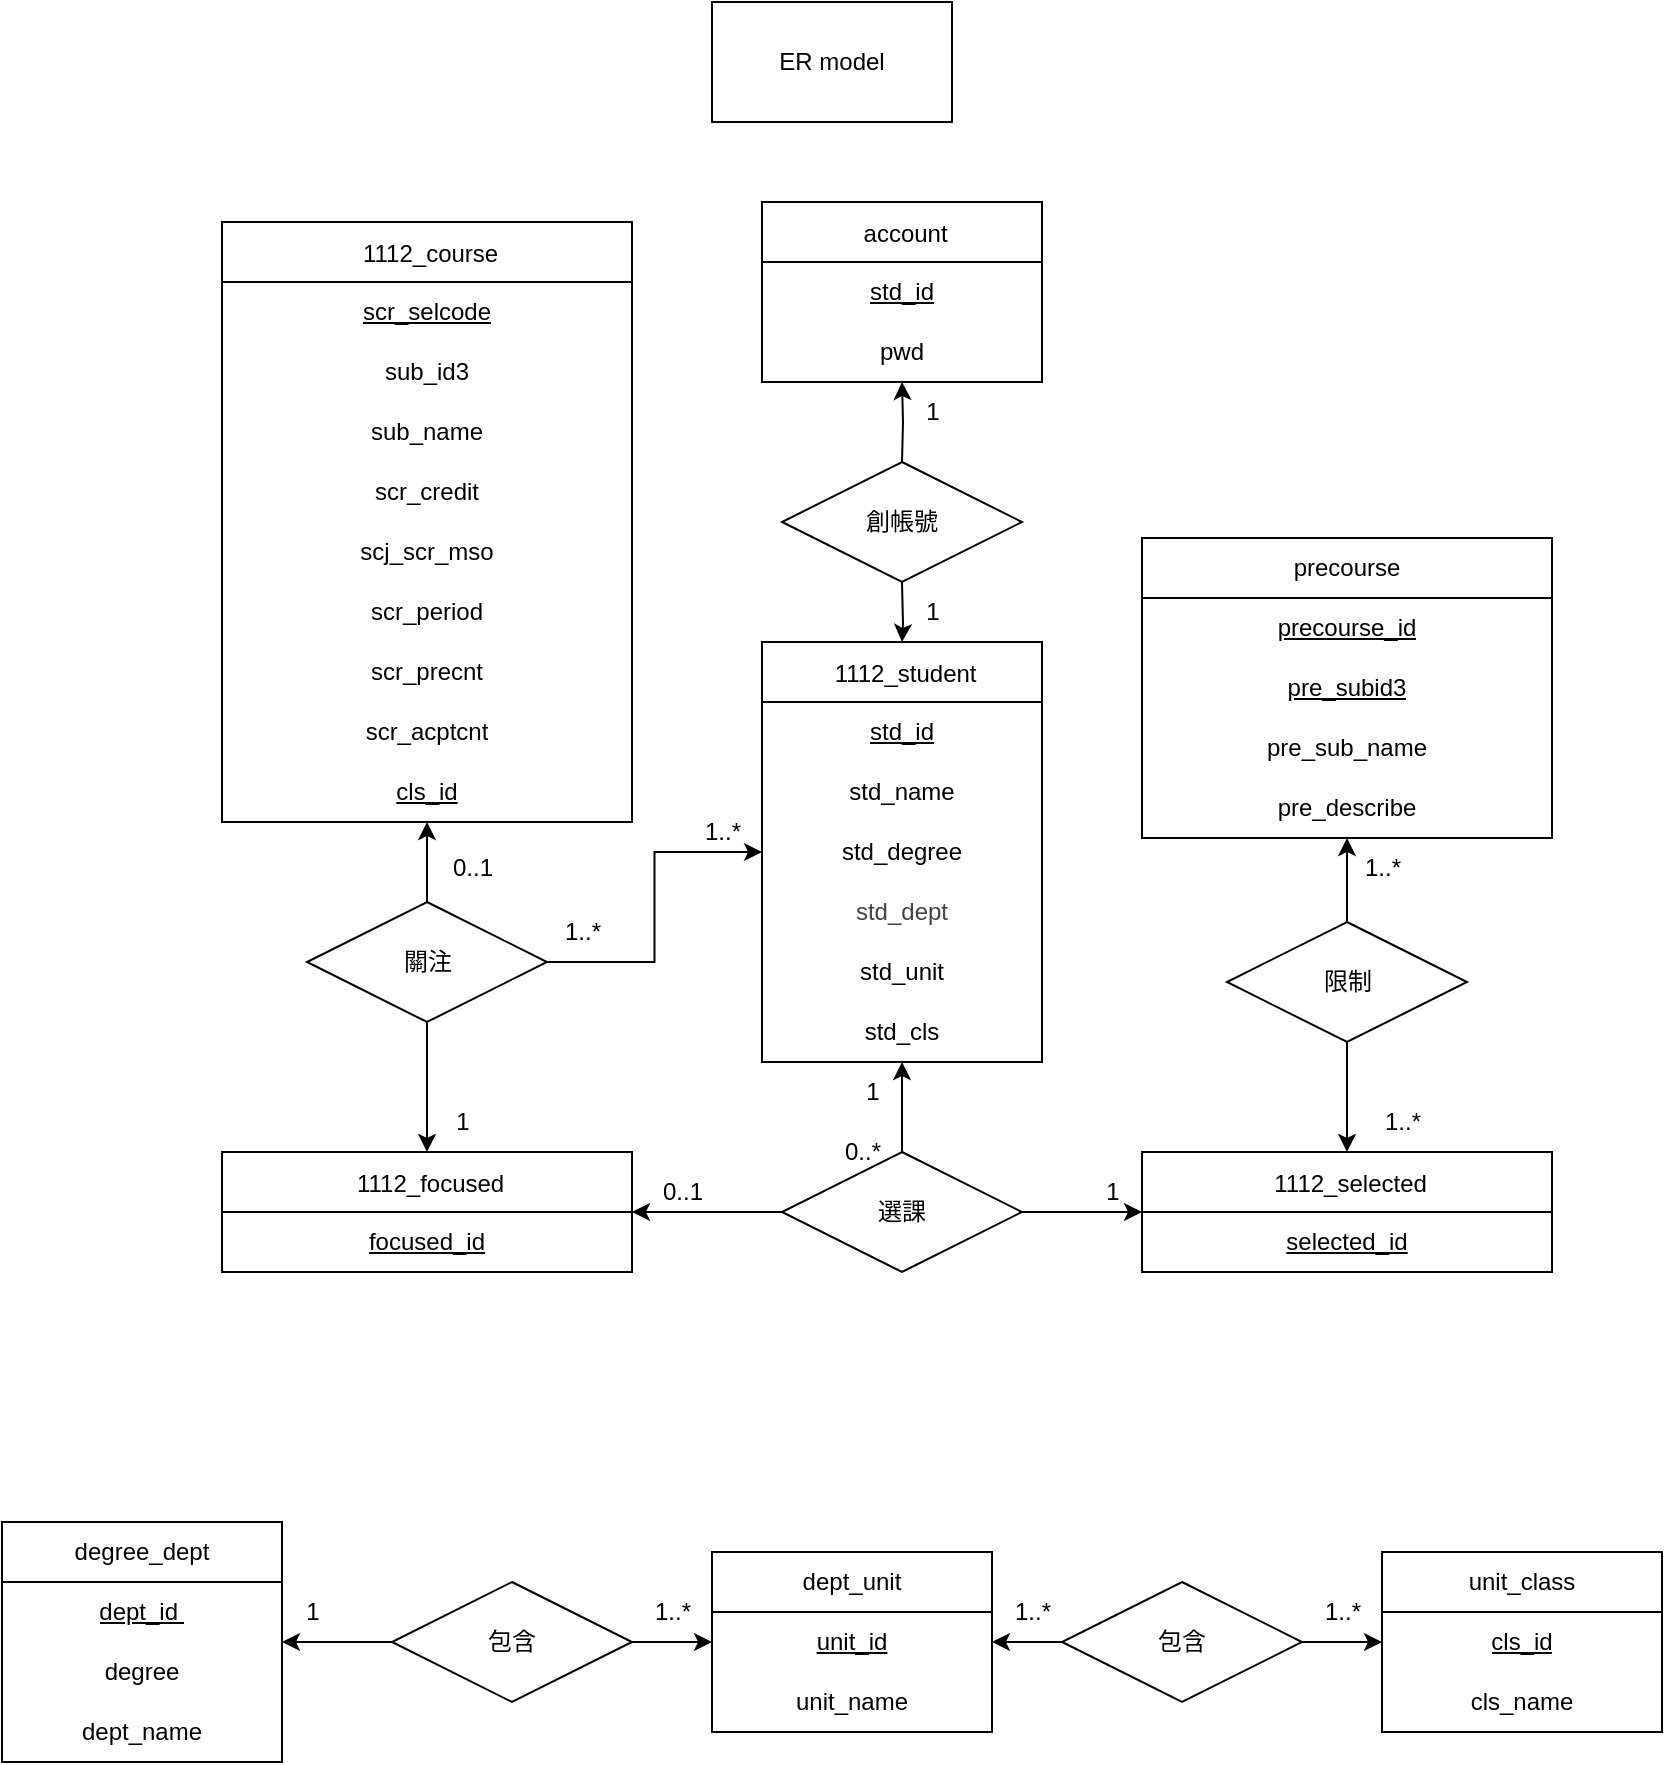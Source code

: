 <mxfile version="21.2.9" type="github">
  <diagram id="R2lEEEUBdFMjLlhIrx00" name="Page-1">
    <mxGraphModel dx="989" dy="549" grid="1" gridSize="10" guides="1" tooltips="1" connect="1" arrows="1" fold="1" page="1" pageScale="1" pageWidth="850" pageHeight="1100" math="0" shadow="0" extFonts="Permanent Marker^https://fonts.googleapis.com/css?family=Permanent+Marker">
      <root>
        <mxCell id="0" />
        <mxCell id="1" parent="0" />
        <mxCell id="vBID_PsvmsIJTTbNB8JC-1" value="ER model" style="rounded=0;whiteSpace=wrap;html=1;fontFamily=Helvetica;fontSize=12;" parent="1" vertex="1">
          <mxGeometry x="365" y="30" width="120" height="60" as="geometry" />
        </mxCell>
        <mxCell id="yBJZet3rY0jRwUwAL0DD-2" value="&lt;a class=&quot;hover_show_full&quot; href=&quot;http://localhost/phpmyadmin/index.php?route=/sql&amp;amp;pos=0&amp;amp;db=fcu&amp;amp;table=1112_course&quot; title=&quot;瀏覽&quot; style=&quot;box-sizing: border-box; color: rgb(0, 0, 0); text-decoration-line: none; padding-left: 0.3em; line-height: 1.5em; height: 1.5em; position: relative; z-index: 100; vertical-align: sub; font-size: 12px; text-align: left;&quot;&gt;1112_course&lt;/a&gt;" style="swimlane;fontStyle=0;childLayout=stackLayout;horizontal=1;startSize=30;horizontalStack=0;resizeParent=1;resizeParentMax=0;resizeLast=0;collapsible=1;marginBottom=0;whiteSpace=wrap;html=1;fontFamily=Helvetica;fontSize=12;" parent="1" vertex="1">
          <mxGeometry x="120" y="140" width="205" height="300" as="geometry" />
        </mxCell>
        <mxCell id="yBJZet3rY0jRwUwAL0DD-3" value="scr_selcode" style="text;strokeColor=none;fillColor=none;align=center;verticalAlign=middle;spacingLeft=4;spacingRight=4;overflow=hidden;points=[[0,0.5],[1,0.5]];portConstraint=eastwest;rotatable=0;whiteSpace=wrap;html=1;fontStyle=4;fontFamily=Helvetica;fontSize=12;" parent="yBJZet3rY0jRwUwAL0DD-2" vertex="1">
          <mxGeometry y="30" width="205" height="30" as="geometry" />
        </mxCell>
        <mxCell id="yBJZet3rY0jRwUwAL0DD-4" value="sub_id3" style="text;strokeColor=none;fillColor=none;align=center;verticalAlign=middle;spacingLeft=4;spacingRight=4;overflow=hidden;points=[[0,0.5],[1,0.5]];portConstraint=eastwest;rotatable=0;whiteSpace=wrap;html=1;fontFamily=Helvetica;fontSize=12;" parent="yBJZet3rY0jRwUwAL0DD-2" vertex="1">
          <mxGeometry y="60" width="205" height="30" as="geometry" />
        </mxCell>
        <mxCell id="yBJZet3rY0jRwUwAL0DD-5" value="sub_name" style="text;strokeColor=none;fillColor=none;align=center;verticalAlign=middle;spacingLeft=4;spacingRight=4;overflow=hidden;points=[[0,0.5],[1,0.5]];portConstraint=eastwest;rotatable=0;whiteSpace=wrap;html=1;fontFamily=Helvetica;fontSize=12;" parent="yBJZet3rY0jRwUwAL0DD-2" vertex="1">
          <mxGeometry y="90" width="205" height="30" as="geometry" />
        </mxCell>
        <mxCell id="yBJZet3rY0jRwUwAL0DD-6" value="scr_credit" style="text;strokeColor=none;fillColor=none;align=center;verticalAlign=middle;spacingLeft=4;spacingRight=4;overflow=hidden;points=[[0,0.5],[1,0.5]];portConstraint=eastwest;rotatable=0;whiteSpace=wrap;html=1;fontFamily=Helvetica;fontSize=12;" parent="yBJZet3rY0jRwUwAL0DD-2" vertex="1">
          <mxGeometry y="120" width="205" height="30" as="geometry" />
        </mxCell>
        <mxCell id="yBJZet3rY0jRwUwAL0DD-7" value="scj_scr_mso" style="text;strokeColor=none;fillColor=none;align=center;verticalAlign=middle;spacingLeft=4;spacingRight=4;overflow=hidden;points=[[0,0.5],[1,0.5]];portConstraint=eastwest;rotatable=0;whiteSpace=wrap;html=1;fontFamily=Helvetica;fontSize=12;" parent="yBJZet3rY0jRwUwAL0DD-2" vertex="1">
          <mxGeometry y="150" width="205" height="30" as="geometry" />
        </mxCell>
        <mxCell id="yBJZet3rY0jRwUwAL0DD-8" value="&lt;div style=&quot;line-height: 19px; font-size: 12px;&quot;&gt;&lt;font style=&quot;font-size: 12px;&quot;&gt;scr_period&lt;/font&gt;&lt;br style=&quot;font-size: 12px;&quot;&gt;&lt;/div&gt;" style="text;strokeColor=none;fillColor=none;align=center;verticalAlign=middle;spacingLeft=4;spacingRight=4;overflow=hidden;points=[[0,0.5],[1,0.5]];portConstraint=eastwest;rotatable=0;html=1;whiteSpace=wrap;labelBackgroundColor=none;fontColor=default;fontFamily=Helvetica;fontSize=12;" parent="yBJZet3rY0jRwUwAL0DD-2" vertex="1">
          <mxGeometry y="180" width="205" height="30" as="geometry" />
        </mxCell>
        <mxCell id="yBJZet3rY0jRwUwAL0DD-9" value="&lt;div style=&quot;line-height: 19px; font-size: 12px;&quot;&gt;&lt;font style=&quot;font-size: 12px;&quot;&gt;scr_precnt&lt;/font&gt;&lt;br style=&quot;font-size: 12px;&quot;&gt;&lt;/div&gt;" style="text;strokeColor=none;fillColor=none;align=center;verticalAlign=middle;spacingLeft=4;spacingRight=4;overflow=hidden;points=[[0,0.5],[1,0.5]];portConstraint=eastwest;rotatable=0;html=1;whiteSpace=wrap;labelBackgroundColor=none;fontColor=default;fontFamily=Helvetica;fontSize=12;" parent="yBJZet3rY0jRwUwAL0DD-2" vertex="1">
          <mxGeometry y="210" width="205" height="30" as="geometry" />
        </mxCell>
        <mxCell id="yBJZet3rY0jRwUwAL0DD-10" value="&lt;div style=&quot;line-height: 19px; font-size: 12px;&quot;&gt;&lt;font style=&quot;font-size: 12px;&quot;&gt;scr_acptcnt&lt;/font&gt;&lt;br style=&quot;font-size: 12px;&quot;&gt;&lt;/div&gt;" style="text;strokeColor=none;fillColor=none;align=center;verticalAlign=middle;spacingLeft=4;spacingRight=4;overflow=hidden;points=[[0,0.5],[1,0.5]];portConstraint=eastwest;rotatable=0;html=1;whiteSpace=wrap;labelBackgroundColor=none;fontColor=default;fontFamily=Helvetica;fontSize=12;" parent="yBJZet3rY0jRwUwAL0DD-2" vertex="1">
          <mxGeometry y="240" width="205" height="30" as="geometry" />
        </mxCell>
        <mxCell id="yBJZet3rY0jRwUwAL0DD-11" value="&lt;div style=&quot;line-height: 19px; font-size: 12px;&quot;&gt;&lt;font style=&quot;font-size: 12px;&quot;&gt;cls_id&lt;/font&gt;&lt;br style=&quot;font-size: 12px;&quot;&gt;&lt;/div&gt;" style="text;strokeColor=none;fillColor=none;align=center;verticalAlign=middle;spacingLeft=4;spacingRight=4;overflow=hidden;points=[[0,0.5],[1,0.5]];portConstraint=eastwest;rotatable=0;html=1;whiteSpace=wrap;labelBackgroundColor=none;fontColor=default;fontFamily=Helvetica;fontStyle=4;fontSize=12;" parent="yBJZet3rY0jRwUwAL0DD-2" vertex="1">
          <mxGeometry y="270" width="205" height="30" as="geometry" />
        </mxCell>
        <mxCell id="yBJZet3rY0jRwUwAL0DD-12" value="&lt;a class=&quot;hover_show_full&quot; href=&quot;http://localhost/phpmyadmin/index.php?route=/sql&amp;amp;pos=0&amp;amp;db=fcu&amp;amp;table=1112_student&quot; title=&quot;瀏覽&quot; style=&quot;box-sizing: border-box; color: rgb(0, 0, 0); text-decoration-line: none; padding-left: 0.3em; line-height: 1.5em; height: 1.5em; position: relative; z-index: 100; vertical-align: sub; font-size: 12px; text-align: left;&quot;&gt;1112_student&lt;/a&gt;" style="swimlane;fontStyle=0;childLayout=stackLayout;horizontal=1;startSize=30;horizontalStack=0;resizeParent=1;resizeParentMax=0;resizeLast=0;collapsible=1;marginBottom=0;whiteSpace=wrap;html=1;fontFamily=Helvetica;fontSize=12;" parent="1" vertex="1">
          <mxGeometry x="390" y="350" width="140" height="210" as="geometry" />
        </mxCell>
        <mxCell id="yBJZet3rY0jRwUwAL0DD-13" value="std_id" style="text;strokeColor=none;fillColor=none;align=center;verticalAlign=middle;spacingLeft=4;spacingRight=4;overflow=hidden;points=[[0,0.5],[1,0.5]];portConstraint=eastwest;rotatable=0;whiteSpace=wrap;html=1;fontStyle=4;fontFamily=Helvetica;fontSize=12;" parent="yBJZet3rY0jRwUwAL0DD-12" vertex="1">
          <mxGeometry y="30" width="140" height="30" as="geometry" />
        </mxCell>
        <mxCell id="yBJZet3rY0jRwUwAL0DD-14" value="std_name" style="text;strokeColor=none;fillColor=none;align=center;verticalAlign=middle;spacingLeft=4;spacingRight=4;overflow=hidden;points=[[0,0.5],[1,0.5]];portConstraint=eastwest;rotatable=0;whiteSpace=wrap;html=1;fontFamily=Helvetica;fontSize=12;" parent="yBJZet3rY0jRwUwAL0DD-12" vertex="1">
          <mxGeometry y="60" width="140" height="30" as="geometry" />
        </mxCell>
        <mxCell id="yBJZet3rY0jRwUwAL0DD-15" value="&lt;div style=&quot;line-height: 19px; font-size: 12px;&quot;&gt;&lt;font style=&quot;font-size: 12px;&quot;&gt;std_degree&lt;/font&gt;&lt;br style=&quot;font-size: 12px;&quot;&gt;&lt;/div&gt;" style="text;strokeColor=none;fillColor=none;align=center;verticalAlign=middle;spacingLeft=4;spacingRight=4;overflow=hidden;points=[[0,0.5],[1,0.5]];portConstraint=eastwest;rotatable=0;whiteSpace=wrap;html=1;labelBackgroundColor=none;fontColor=default;fontFamily=Helvetica;fontSize=12;" parent="yBJZet3rY0jRwUwAL0DD-12" vertex="1">
          <mxGeometry y="90" width="140" height="30" as="geometry" />
        </mxCell>
        <mxCell id="yBJZet3rY0jRwUwAL0DD-16" value="&lt;div style=&quot;text-align: left; font-size: 12px;&quot;&gt;&lt;font color=&quot;#444444&quot; style=&quot;font-size: 12px;&quot;&gt;&lt;span style=&quot;font-size: 12px; background-color: rgb(255, 255, 255);&quot;&gt;std_dept&lt;/span&gt;&lt;/font&gt;&lt;/div&gt;" style="text;strokeColor=none;fillColor=none;align=center;verticalAlign=middle;spacingLeft=4;spacingRight=4;overflow=hidden;points=[[0,0.5],[1,0.5]];portConstraint=eastwest;rotatable=0;whiteSpace=wrap;html=1;labelBackgroundColor=none;fontColor=default;fontFamily=Helvetica;fontSize=12;" parent="yBJZet3rY0jRwUwAL0DD-12" vertex="1">
          <mxGeometry y="120" width="140" height="30" as="geometry" />
        </mxCell>
        <mxCell id="yBJZet3rY0jRwUwAL0DD-17" value="&lt;div style=&quot;font-size: 12px; line-height: 19px;&quot;&gt;std_unit&lt;br style=&quot;font-size: 12px;&quot;&gt;&lt;/div&gt;" style="text;strokeColor=none;fillColor=none;align=center;verticalAlign=middle;spacingLeft=4;spacingRight=4;overflow=hidden;points=[[0,0.5],[1,0.5]];portConstraint=eastwest;rotatable=0;whiteSpace=wrap;html=1;labelBackgroundColor=none;fontColor=default;fontFamily=Helvetica;fontSize=12;" parent="yBJZet3rY0jRwUwAL0DD-12" vertex="1">
          <mxGeometry y="150" width="140" height="30" as="geometry" />
        </mxCell>
        <mxCell id="yBJZet3rY0jRwUwAL0DD-18" value="&lt;div style=&quot;font-size: 12px; line-height: 19px;&quot;&gt;std_cls&lt;br style=&quot;font-size: 12px;&quot;&gt;&lt;/div&gt;" style="text;strokeColor=none;fillColor=none;align=center;verticalAlign=middle;spacingLeft=4;spacingRight=4;overflow=hidden;points=[[0,0.5],[1,0.5]];portConstraint=eastwest;rotatable=0;whiteSpace=wrap;html=1;labelBackgroundColor=none;fontColor=default;fontFamily=Helvetica;fontSize=12;" parent="yBJZet3rY0jRwUwAL0DD-12" vertex="1">
          <mxGeometry y="180" width="140" height="30" as="geometry" />
        </mxCell>
        <mxCell id="yBJZet3rY0jRwUwAL0DD-19" value="&lt;a class=&quot;hover_show_full&quot; href=&quot;http://localhost/phpmyadmin/index.php?route=/sql&amp;amp;pos=0&amp;amp;db=fcu&amp;amp;table=1112_focused&quot; title=&quot;瀏覽&quot; style=&quot;box-sizing: border-box; color: rgb(0, 0, 0); text-decoration-line: none; padding-left: 0.3em; line-height: 1.5em; height: 1.5em; position: relative; z-index: 100; vertical-align: sub; font-size: 12px; text-align: left;&quot;&gt;1112_focused&lt;/a&gt;" style="swimlane;fontStyle=0;childLayout=stackLayout;horizontal=1;startSize=30;horizontalStack=0;resizeParent=1;resizeParentMax=0;resizeLast=0;collapsible=1;marginBottom=0;whiteSpace=wrap;html=1;fontFamily=Helvetica;fontSize=12;" parent="1" vertex="1">
          <mxGeometry x="120" y="605" width="205" height="60" as="geometry" />
        </mxCell>
        <mxCell id="yBJZet3rY0jRwUwAL0DD-20" value="focused_id" style="text;strokeColor=none;fillColor=none;align=center;verticalAlign=middle;spacingLeft=4;spacingRight=4;overflow=hidden;points=[[0,0.5],[1,0.5]];portConstraint=eastwest;rotatable=0;whiteSpace=wrap;html=1;fontStyle=4;fontFamily=Helvetica;fontSize=12;" parent="yBJZet3rY0jRwUwAL0DD-19" vertex="1">
          <mxGeometry y="30" width="205" height="30" as="geometry" />
        </mxCell>
        <mxCell id="yBJZet3rY0jRwUwAL0DD-24" value="&lt;a class=&quot;hover_show_full&quot; href=&quot;http://localhost/phpmyadmin/index.php?route=/sql&amp;amp;pos=0&amp;amp;db=fcu&amp;amp;table=1112_selected&quot; title=&quot;瀏覽&quot; style=&quot;box-sizing: border-box; color: rgb(0, 0, 0); text-decoration-line: none; padding-left: 0.3em; line-height: 1.5em; height: 1.5em; position: relative; z-index: 100; vertical-align: sub; font-size: 12px; text-align: left;&quot;&gt;1112_selected&lt;/a&gt;" style="swimlane;fontStyle=0;childLayout=stackLayout;horizontal=1;startSize=30;horizontalStack=0;resizeParent=1;resizeParentMax=0;resizeLast=0;collapsible=1;marginBottom=0;whiteSpace=wrap;html=1;fontFamily=Helvetica;fontSize=12;" parent="1" vertex="1">
          <mxGeometry x="580" y="605" width="205" height="60" as="geometry" />
        </mxCell>
        <mxCell id="yBJZet3rY0jRwUwAL0DD-25" value="selected_id" style="text;strokeColor=none;fillColor=none;align=center;verticalAlign=middle;spacingLeft=4;spacingRight=4;overflow=hidden;points=[[0,0.5],[1,0.5]];portConstraint=eastwest;rotatable=0;whiteSpace=wrap;html=1;fontStyle=4;fontFamily=Helvetica;fontSize=12;" parent="yBJZet3rY0jRwUwAL0DD-24" vertex="1">
          <mxGeometry y="30" width="205" height="30" as="geometry" />
        </mxCell>
        <mxCell id="yBJZet3rY0jRwUwAL0DD-29" value="&lt;a class=&quot;hover_show_full&quot; href=&quot;http://localhost/phpmyadmin/index.php?route=/sql&amp;amp;pos=0&amp;amp;db=fcu&amp;amp;table=account&quot; title=&quot;瀏覽&quot; style=&quot;box-sizing: border-box; color: rgb(0, 0, 0); text-decoration-line: none; padding-left: 0.3em; line-height: 1.5em; height: 1.5em; position: relative; z-index: 100; vertical-align: sub; font-size: 12px; text-align: left;&quot;&gt;account&lt;/a&gt;" style="swimlane;fontStyle=0;childLayout=stackLayout;horizontal=1;startSize=30;horizontalStack=0;resizeParent=1;resizeParentMax=0;resizeLast=0;collapsible=1;marginBottom=0;whiteSpace=wrap;html=1;fontFamily=Helvetica;fontSize=12;" parent="1" vertex="1">
          <mxGeometry x="390" y="130" width="140" height="90" as="geometry" />
        </mxCell>
        <mxCell id="yBJZet3rY0jRwUwAL0DD-30" value="std_id" style="text;strokeColor=none;fillColor=none;align=center;verticalAlign=middle;spacingLeft=4;spacingRight=4;overflow=hidden;points=[[0,0.5],[1,0.5]];portConstraint=eastwest;rotatable=0;whiteSpace=wrap;html=1;fontStyle=4;fontFamily=Helvetica;fontSize=12;" parent="yBJZet3rY0jRwUwAL0DD-29" vertex="1">
          <mxGeometry y="30" width="140" height="30" as="geometry" />
        </mxCell>
        <mxCell id="yBJZet3rY0jRwUwAL0DD-31" value="pwd" style="text;strokeColor=none;fillColor=none;align=center;verticalAlign=middle;spacingLeft=4;spacingRight=4;overflow=hidden;points=[[0,0.5],[1,0.5]];portConstraint=eastwest;rotatable=0;whiteSpace=wrap;html=1;fontFamily=Helvetica;fontSize=12;" parent="yBJZet3rY0jRwUwAL0DD-29" vertex="1">
          <mxGeometry y="60" width="140" height="30" as="geometry" />
        </mxCell>
        <mxCell id="yBJZet3rY0jRwUwAL0DD-32" value="degree_dept" style="swimlane;fontStyle=0;childLayout=stackLayout;horizontal=1;startSize=30;horizontalStack=0;resizeParent=1;resizeParentMax=0;resizeLast=0;collapsible=1;marginBottom=0;whiteSpace=wrap;html=1;fontFamily=Helvetica;fontSize=12;" parent="1" vertex="1">
          <mxGeometry x="10" y="790" width="140" height="120" as="geometry" />
        </mxCell>
        <mxCell id="yBJZet3rY0jRwUwAL0DD-33" value="dept_id&amp;nbsp;" style="text;strokeColor=none;fillColor=none;align=center;verticalAlign=middle;spacingLeft=4;spacingRight=4;overflow=hidden;points=[[0,0.5],[1,0.5]];portConstraint=eastwest;rotatable=0;whiteSpace=wrap;html=1;fontStyle=4;fontFamily=Helvetica;fontSize=12;" parent="yBJZet3rY0jRwUwAL0DD-32" vertex="1">
          <mxGeometry y="30" width="140" height="30" as="geometry" />
        </mxCell>
        <mxCell id="yBJZet3rY0jRwUwAL0DD-34" value="degree" style="text;strokeColor=none;fillColor=none;align=center;verticalAlign=middle;spacingLeft=4;spacingRight=4;overflow=hidden;points=[[0,0.5],[1,0.5]];portConstraint=eastwest;rotatable=0;whiteSpace=wrap;html=1;fontStyle=0;fontFamily=Helvetica;fontSize=12;" parent="yBJZet3rY0jRwUwAL0DD-32" vertex="1">
          <mxGeometry y="60" width="140" height="30" as="geometry" />
        </mxCell>
        <mxCell id="yBJZet3rY0jRwUwAL0DD-35" value="dept_name" style="text;strokeColor=none;fillColor=none;align=center;verticalAlign=middle;spacingLeft=4;spacingRight=4;overflow=hidden;points=[[0,0.5],[1,0.5]];portConstraint=eastwest;rotatable=0;whiteSpace=wrap;html=1;fontStyle=0;fontFamily=Helvetica;fontSize=12;" parent="yBJZet3rY0jRwUwAL0DD-32" vertex="1">
          <mxGeometry y="90" width="140" height="30" as="geometry" />
        </mxCell>
        <mxCell id="yBJZet3rY0jRwUwAL0DD-36" value="dept_unit" style="swimlane;fontStyle=0;childLayout=stackLayout;horizontal=1;startSize=30;horizontalStack=0;resizeParent=1;resizeParentMax=0;resizeLast=0;collapsible=1;marginBottom=0;whiteSpace=wrap;html=1;fontFamily=Helvetica;fontSize=12;" parent="1" vertex="1">
          <mxGeometry x="365" y="805" width="140" height="90" as="geometry" />
        </mxCell>
        <mxCell id="yBJZet3rY0jRwUwAL0DD-37" value="unit_id" style="text;strokeColor=none;fillColor=none;align=center;verticalAlign=middle;spacingLeft=4;spacingRight=4;overflow=hidden;points=[[0,0.5],[1,0.5]];portConstraint=eastwest;rotatable=0;whiteSpace=wrap;html=1;fontStyle=4;fontFamily=Helvetica;fontSize=12;" parent="yBJZet3rY0jRwUwAL0DD-36" vertex="1">
          <mxGeometry y="30" width="140" height="30" as="geometry" />
        </mxCell>
        <mxCell id="yBJZet3rY0jRwUwAL0DD-96" value="&lt;font style=&quot;font-size: 12px;&quot;&gt;unit_name&lt;/font&gt;" style="text;strokeColor=none;fillColor=none;align=center;verticalAlign=middle;spacingLeft=4;spacingRight=4;overflow=hidden;points=[[0,0.5],[1,0.5]];portConstraint=eastwest;rotatable=0;whiteSpace=wrap;html=1;fontStyle=0;fontFamily=Helvetica;fontSize=12;" parent="yBJZet3rY0jRwUwAL0DD-36" vertex="1">
          <mxGeometry y="60" width="140" height="30" as="geometry" />
        </mxCell>
        <mxCell id="yBJZet3rY0jRwUwAL0DD-40" value="unit_class" style="swimlane;fontStyle=0;childLayout=stackLayout;horizontal=1;startSize=30;horizontalStack=0;resizeParent=1;resizeParentMax=0;resizeLast=0;collapsible=1;marginBottom=0;whiteSpace=wrap;html=1;fontFamily=Helvetica;fontSize=12;" parent="1" vertex="1">
          <mxGeometry x="700" y="805" width="140" height="90" as="geometry" />
        </mxCell>
        <mxCell id="yBJZet3rY0jRwUwAL0DD-41" value="cls_id" style="text;strokeColor=none;fillColor=none;align=center;verticalAlign=middle;spacingLeft=4;spacingRight=4;overflow=hidden;points=[[0,0.5],[1,0.5]];portConstraint=eastwest;rotatable=0;whiteSpace=wrap;html=1;fontStyle=4;fontFamily=Helvetica;fontSize=12;" parent="yBJZet3rY0jRwUwAL0DD-40" vertex="1">
          <mxGeometry y="30" width="140" height="30" as="geometry" />
        </mxCell>
        <mxCell id="yBJZet3rY0jRwUwAL0DD-43" value="cls_name" style="text;strokeColor=none;fillColor=none;align=center;verticalAlign=middle;spacingLeft=4;spacingRight=4;overflow=hidden;points=[[0,0.5],[1,0.5]];portConstraint=eastwest;rotatable=0;whiteSpace=wrap;html=1;fontStyle=0;fontFamily=Helvetica;fontSize=12;" parent="yBJZet3rY0jRwUwAL0DD-40" vertex="1">
          <mxGeometry y="60" width="140" height="30" as="geometry" />
        </mxCell>
        <mxCell id="yBJZet3rY0jRwUwAL0DD-54" style="edgeStyle=orthogonalEdgeStyle;rounded=0;orthogonalLoop=1;jettySize=auto;html=1;exitX=0.5;exitY=0;exitDx=0;exitDy=0;fontFamily=Helvetica;fontSize=12;" parent="1" target="yBJZet3rY0jRwUwAL0DD-29" edge="1">
          <mxGeometry relative="1" as="geometry">
            <mxPoint x="460" y="260" as="sourcePoint" />
          </mxGeometry>
        </mxCell>
        <mxCell id="yBJZet3rY0jRwUwAL0DD-55" style="edgeStyle=orthogonalEdgeStyle;rounded=0;orthogonalLoop=1;jettySize=auto;html=1;exitX=0.5;exitY=1;exitDx=0;exitDy=0;fontFamily=Helvetica;fontSize=12;" parent="1" target="yBJZet3rY0jRwUwAL0DD-12" edge="1">
          <mxGeometry relative="1" as="geometry">
            <mxPoint x="460" y="320" as="sourcePoint" />
          </mxGeometry>
        </mxCell>
        <mxCell id="yBJZet3rY0jRwUwAL0DD-50" style="edgeStyle=orthogonalEdgeStyle;rounded=0;orthogonalLoop=1;jettySize=auto;html=1;exitX=0.5;exitY=0;exitDx=0;exitDy=0;fontFamily=Helvetica;fontSize=12;" parent="1" source="yBJZet3rY0jRwUwAL0DD-49" target="yBJZet3rY0jRwUwAL0DD-2" edge="1">
          <mxGeometry relative="1" as="geometry" />
        </mxCell>
        <mxCell id="yBJZet3rY0jRwUwAL0DD-51" style="edgeStyle=orthogonalEdgeStyle;rounded=0;orthogonalLoop=1;jettySize=auto;html=1;exitX=0.5;exitY=1;exitDx=0;exitDy=0;fontFamily=Helvetica;fontSize=12;" parent="1" source="yBJZet3rY0jRwUwAL0DD-49" target="yBJZet3rY0jRwUwAL0DD-19" edge="1">
          <mxGeometry relative="1" as="geometry" />
        </mxCell>
        <mxCell id="yBJZet3rY0jRwUwAL0DD-91" style="edgeStyle=orthogonalEdgeStyle;rounded=0;orthogonalLoop=1;jettySize=auto;html=1;exitX=1;exitY=0.5;exitDx=0;exitDy=0;fontFamily=Helvetica;fontSize=12;" parent="1" source="yBJZet3rY0jRwUwAL0DD-49" target="yBJZet3rY0jRwUwAL0DD-12" edge="1">
          <mxGeometry relative="1" as="geometry" />
        </mxCell>
        <mxCell id="yBJZet3rY0jRwUwAL0DD-49" value="關注" style="shape=rhombus;perimeter=rhombusPerimeter;whiteSpace=wrap;html=1;align=center;fontFamily=Helvetica;fontSize=12;" parent="1" vertex="1">
          <mxGeometry x="162.5" y="480" width="120" height="60" as="geometry" />
        </mxCell>
        <mxCell id="yBJZet3rY0jRwUwAL0DD-58" style="edgeStyle=orthogonalEdgeStyle;rounded=0;orthogonalLoop=1;jettySize=auto;html=1;exitX=0;exitY=0.5;exitDx=0;exitDy=0;fontFamily=Helvetica;fontSize=12;" parent="1" source="yBJZet3rY0jRwUwAL0DD-56" target="yBJZet3rY0jRwUwAL0DD-32" edge="1">
          <mxGeometry relative="1" as="geometry" />
        </mxCell>
        <mxCell id="yBJZet3rY0jRwUwAL0DD-64" style="edgeStyle=orthogonalEdgeStyle;rounded=0;orthogonalLoop=1;jettySize=auto;html=1;exitX=1;exitY=0.5;exitDx=0;exitDy=0;fontFamily=Helvetica;fontSize=12;" parent="1" source="yBJZet3rY0jRwUwAL0DD-56" target="yBJZet3rY0jRwUwAL0DD-36" edge="1">
          <mxGeometry relative="1" as="geometry" />
        </mxCell>
        <mxCell id="yBJZet3rY0jRwUwAL0DD-56" value="包含" style="shape=rhombus;perimeter=rhombusPerimeter;whiteSpace=wrap;html=1;align=center;fontFamily=Helvetica;fontSize=12;" parent="1" vertex="1">
          <mxGeometry x="205" y="820" width="120" height="60" as="geometry" />
        </mxCell>
        <mxCell id="yBJZet3rY0jRwUwAL0DD-63" style="edgeStyle=orthogonalEdgeStyle;rounded=0;orthogonalLoop=1;jettySize=auto;html=1;exitX=1;exitY=0.5;exitDx=0;exitDy=0;fontFamily=Helvetica;fontSize=12;" parent="1" source="yBJZet3rY0jRwUwAL0DD-60" target="yBJZet3rY0jRwUwAL0DD-40" edge="1">
          <mxGeometry relative="1" as="geometry" />
        </mxCell>
        <mxCell id="yBJZet3rY0jRwUwAL0DD-65" style="edgeStyle=orthogonalEdgeStyle;rounded=0;orthogonalLoop=1;jettySize=auto;html=1;exitX=0;exitY=0.5;exitDx=0;exitDy=0;fontFamily=Helvetica;fontSize=12;" parent="1" source="yBJZet3rY0jRwUwAL0DD-60" target="yBJZet3rY0jRwUwAL0DD-36" edge="1">
          <mxGeometry relative="1" as="geometry" />
        </mxCell>
        <mxCell id="yBJZet3rY0jRwUwAL0DD-60" value="包含" style="shape=rhombus;perimeter=rhombusPerimeter;whiteSpace=wrap;html=1;align=center;fontFamily=Helvetica;fontSize=12;" parent="1" vertex="1">
          <mxGeometry x="540" y="820" width="120" height="60" as="geometry" />
        </mxCell>
        <mxCell id="yBJZet3rY0jRwUwAL0DD-68" style="edgeStyle=orthogonalEdgeStyle;rounded=0;orthogonalLoop=1;jettySize=auto;html=1;exitX=0;exitY=0.5;exitDx=0;exitDy=0;fontFamily=Helvetica;fontSize=12;" parent="1" source="yBJZet3rY0jRwUwAL0DD-67" target="yBJZet3rY0jRwUwAL0DD-19" edge="1">
          <mxGeometry relative="1" as="geometry" />
        </mxCell>
        <mxCell id="yBJZet3rY0jRwUwAL0DD-69" style="edgeStyle=orthogonalEdgeStyle;rounded=0;orthogonalLoop=1;jettySize=auto;html=1;fontFamily=Helvetica;fontSize=12;" parent="1" source="yBJZet3rY0jRwUwAL0DD-67" target="yBJZet3rY0jRwUwAL0DD-24" edge="1">
          <mxGeometry relative="1" as="geometry" />
        </mxCell>
        <mxCell id="yBJZet3rY0jRwUwAL0DD-90" style="edgeStyle=orthogonalEdgeStyle;rounded=0;orthogonalLoop=1;jettySize=auto;html=1;exitX=0.5;exitY=0;exitDx=0;exitDy=0;fontFamily=Helvetica;fontSize=12;" parent="1" source="yBJZet3rY0jRwUwAL0DD-67" target="yBJZet3rY0jRwUwAL0DD-12" edge="1">
          <mxGeometry relative="1" as="geometry" />
        </mxCell>
        <mxCell id="yBJZet3rY0jRwUwAL0DD-67" value="選課" style="shape=rhombus;perimeter=rhombusPerimeter;whiteSpace=wrap;html=1;align=center;fontFamily=Helvetica;fontSize=12;" parent="1" vertex="1">
          <mxGeometry x="400" y="605" width="120" height="60" as="geometry" />
        </mxCell>
        <mxCell id="yBJZet3rY0jRwUwAL0DD-70" value="0..1" style="text;html=1;align=center;verticalAlign=middle;resizable=0;points=[];autosize=1;strokeColor=none;fillColor=none;fontFamily=Helvetica;fontSize=12;" parent="1" vertex="1">
          <mxGeometry x="225" y="448" width="40" height="30" as="geometry" />
        </mxCell>
        <mxCell id="yBJZet3rY0jRwUwAL0DD-71" value="1" style="text;html=1;align=center;verticalAlign=middle;resizable=0;points=[];autosize=1;strokeColor=none;fillColor=none;fontFamily=Helvetica;fontSize=12;" parent="1" vertex="1">
          <mxGeometry x="225" y="575" width="30" height="30" as="geometry" />
        </mxCell>
        <mxCell id="yBJZet3rY0jRwUwAL0DD-72" value="1" style="text;html=1;align=center;verticalAlign=middle;resizable=0;points=[];autosize=1;strokeColor=none;fillColor=none;fontFamily=Helvetica;fontSize=12;" parent="1" vertex="1">
          <mxGeometry x="460" y="220" width="30" height="30" as="geometry" />
        </mxCell>
        <mxCell id="yBJZet3rY0jRwUwAL0DD-73" value="1" style="text;html=1;align=center;verticalAlign=middle;resizable=0;points=[];autosize=1;strokeColor=none;fillColor=none;fontFamily=Helvetica;fontSize=12;" parent="1" vertex="1">
          <mxGeometry x="460" y="320" width="30" height="30" as="geometry" />
        </mxCell>
        <mxCell id="yBJZet3rY0jRwUwAL0DD-74" value="創帳號" style="shape=rhombus;perimeter=rhombusPerimeter;whiteSpace=wrap;html=1;align=center;fontFamily=Helvetica;fontSize=12;" parent="1" vertex="1">
          <mxGeometry x="400" y="260" width="120" height="60" as="geometry" />
        </mxCell>
        <mxCell id="yBJZet3rY0jRwUwAL0DD-76" value="0..1" style="text;html=1;align=center;verticalAlign=middle;resizable=0;points=[];autosize=1;strokeColor=none;fillColor=none;fontFamily=Helvetica;fontSize=12;" parent="1" vertex="1">
          <mxGeometry x="330" y="610" width="40" height="30" as="geometry" />
        </mxCell>
        <mxCell id="yBJZet3rY0jRwUwAL0DD-77" value="1" style="text;html=1;align=center;verticalAlign=middle;resizable=0;points=[];autosize=1;strokeColor=none;fillColor=none;fontFamily=Helvetica;fontSize=12;" parent="1" vertex="1">
          <mxGeometry x="550" y="610" width="30" height="30" as="geometry" />
        </mxCell>
        <mxCell id="yBJZet3rY0jRwUwAL0DD-78" value="1" style="text;html=1;align=center;verticalAlign=middle;resizable=0;points=[];autosize=1;strokeColor=none;fillColor=none;fontFamily=Helvetica;fontSize=12;" parent="1" vertex="1">
          <mxGeometry x="150" y="820" width="30" height="30" as="geometry" />
        </mxCell>
        <mxCell id="yBJZet3rY0jRwUwAL0DD-79" value="1..*" style="text;html=1;align=center;verticalAlign=middle;resizable=0;points=[];autosize=1;strokeColor=none;fillColor=none;fontFamily=Helvetica;fontSize=12;" parent="1" vertex="1">
          <mxGeometry x="325" y="820" width="40" height="30" as="geometry" />
        </mxCell>
        <mxCell id="yBJZet3rY0jRwUwAL0DD-80" value="1..*" style="text;html=1;align=center;verticalAlign=middle;resizable=0;points=[];autosize=1;strokeColor=none;fillColor=none;fontFamily=Helvetica;fontSize=12;" parent="1" vertex="1">
          <mxGeometry x="505" y="820" width="40" height="30" as="geometry" />
        </mxCell>
        <mxCell id="yBJZet3rY0jRwUwAL0DD-81" value="1..*" style="text;html=1;align=center;verticalAlign=middle;resizable=0;points=[];autosize=1;strokeColor=none;fillColor=none;fontFamily=Helvetica;fontSize=12;" parent="1" vertex="1">
          <mxGeometry x="660" y="820" width="40" height="30" as="geometry" />
        </mxCell>
        <mxCell id="yBJZet3rY0jRwUwAL0DD-92" value="1" style="text;html=1;align=center;verticalAlign=middle;resizable=0;points=[];autosize=1;strokeColor=none;fillColor=none;fontFamily=Helvetica;fontSize=12;" parent="1" vertex="1">
          <mxGeometry x="430" y="560" width="30" height="30" as="geometry" />
        </mxCell>
        <mxCell id="yBJZet3rY0jRwUwAL0DD-93" value="0..*" style="text;html=1;align=center;verticalAlign=middle;resizable=0;points=[];autosize=1;strokeColor=none;fillColor=none;fontFamily=Helvetica;fontSize=12;" parent="1" vertex="1">
          <mxGeometry x="420" y="590" width="40" height="30" as="geometry" />
        </mxCell>
        <mxCell id="yBJZet3rY0jRwUwAL0DD-94" value="1..*" style="text;html=1;align=center;verticalAlign=middle;resizable=0;points=[];autosize=1;strokeColor=none;fillColor=none;fontFamily=Helvetica;fontSize=12;" parent="1" vertex="1">
          <mxGeometry x="350" y="430" width="40" height="30" as="geometry" />
        </mxCell>
        <mxCell id="yBJZet3rY0jRwUwAL0DD-95" value="1..*" style="text;html=1;align=center;verticalAlign=middle;resizable=0;points=[];autosize=1;strokeColor=none;fillColor=none;fontFamily=Helvetica;fontSize=12;" parent="1" vertex="1">
          <mxGeometry x="280" y="480" width="40" height="30" as="geometry" />
        </mxCell>
        <mxCell id="OgZyhnG8GHBWxU7Xvero-1" value="precourse" style="swimlane;fontStyle=0;childLayout=stackLayout;horizontal=1;startSize=30;horizontalStack=0;resizeParent=1;resizeParentMax=0;resizeLast=0;collapsible=1;marginBottom=0;whiteSpace=wrap;html=1;fontFamily=Helvetica;fontSize=12;" vertex="1" parent="1">
          <mxGeometry x="580" y="298" width="205" height="150" as="geometry" />
        </mxCell>
        <mxCell id="OgZyhnG8GHBWxU7Xvero-7" value="precourse_id" style="text;strokeColor=none;fillColor=none;align=center;verticalAlign=middle;spacingLeft=4;spacingRight=4;overflow=hidden;points=[[0,0.5],[1,0.5]];portConstraint=eastwest;rotatable=0;whiteSpace=wrap;html=1;fontStyle=4;fontFamily=Helvetica;fontSize=12;" vertex="1" parent="OgZyhnG8GHBWxU7Xvero-1">
          <mxGeometry y="30" width="205" height="30" as="geometry" />
        </mxCell>
        <mxCell id="OgZyhnG8GHBWxU7Xvero-3" value="pre_subid3" style="text;strokeColor=none;fillColor=none;align=center;verticalAlign=middle;spacingLeft=4;spacingRight=4;overflow=hidden;points=[[0,0.5],[1,0.5]];portConstraint=eastwest;rotatable=0;whiteSpace=wrap;html=1;fontFamily=Helvetica;fontSize=12;fontStyle=4" vertex="1" parent="OgZyhnG8GHBWxU7Xvero-1">
          <mxGeometry y="60" width="205" height="30" as="geometry" />
        </mxCell>
        <mxCell id="OgZyhnG8GHBWxU7Xvero-5" value="pre_sub_name" style="text;strokeColor=none;fillColor=none;align=center;verticalAlign=middle;spacingLeft=4;spacingRight=4;overflow=hidden;points=[[0,0.5],[1,0.5]];portConstraint=eastwest;rotatable=0;whiteSpace=wrap;html=1;fontFamily=Helvetica;fontSize=12;" vertex="1" parent="OgZyhnG8GHBWxU7Xvero-1">
          <mxGeometry y="90" width="205" height="30" as="geometry" />
        </mxCell>
        <mxCell id="OgZyhnG8GHBWxU7Xvero-6" value="&lt;div style=&quot;line-height: 19px; font-size: 12px;&quot;&gt;&lt;font style=&quot;font-size: 12px;&quot;&gt;pre_describe&lt;/font&gt;&lt;br style=&quot;font-size: 12px;&quot;&gt;&lt;/div&gt;" style="text;strokeColor=none;fillColor=none;align=center;verticalAlign=middle;spacingLeft=4;spacingRight=4;overflow=hidden;points=[[0,0.5],[1,0.5]];portConstraint=eastwest;rotatable=0;html=1;whiteSpace=wrap;labelBackgroundColor=none;fontColor=default;fontFamily=Helvetica;fontSize=12;" vertex="1" parent="OgZyhnG8GHBWxU7Xvero-1">
          <mxGeometry y="120" width="205" height="30" as="geometry" />
        </mxCell>
        <mxCell id="OgZyhnG8GHBWxU7Xvero-9" style="edgeStyle=orthogonalEdgeStyle;rounded=0;orthogonalLoop=1;jettySize=auto;html=1;exitX=0.5;exitY=1;exitDx=0;exitDy=0;" edge="1" parent="1" source="OgZyhnG8GHBWxU7Xvero-8" target="yBJZet3rY0jRwUwAL0DD-24">
          <mxGeometry relative="1" as="geometry" />
        </mxCell>
        <mxCell id="OgZyhnG8GHBWxU7Xvero-11" style="edgeStyle=orthogonalEdgeStyle;rounded=0;orthogonalLoop=1;jettySize=auto;html=1;" edge="1" parent="1" source="OgZyhnG8GHBWxU7Xvero-8" target="OgZyhnG8GHBWxU7Xvero-1">
          <mxGeometry relative="1" as="geometry" />
        </mxCell>
        <mxCell id="OgZyhnG8GHBWxU7Xvero-8" value="限制" style="shape=rhombus;perimeter=rhombusPerimeter;whiteSpace=wrap;html=1;align=center;fontFamily=Helvetica;fontSize=12;" vertex="1" parent="1">
          <mxGeometry x="622.5" y="490" width="120" height="60" as="geometry" />
        </mxCell>
        <mxCell id="OgZyhnG8GHBWxU7Xvero-12" value="1..*" style="text;html=1;align=center;verticalAlign=middle;resizable=0;points=[];autosize=1;strokeColor=none;fillColor=none;" vertex="1" parent="1">
          <mxGeometry x="680" y="448" width="40" height="30" as="geometry" />
        </mxCell>
        <mxCell id="OgZyhnG8GHBWxU7Xvero-13" value="1..*" style="text;html=1;align=center;verticalAlign=middle;resizable=0;points=[];autosize=1;strokeColor=none;fillColor=none;" vertex="1" parent="1">
          <mxGeometry x="690" y="575" width="40" height="30" as="geometry" />
        </mxCell>
      </root>
    </mxGraphModel>
  </diagram>
</mxfile>
